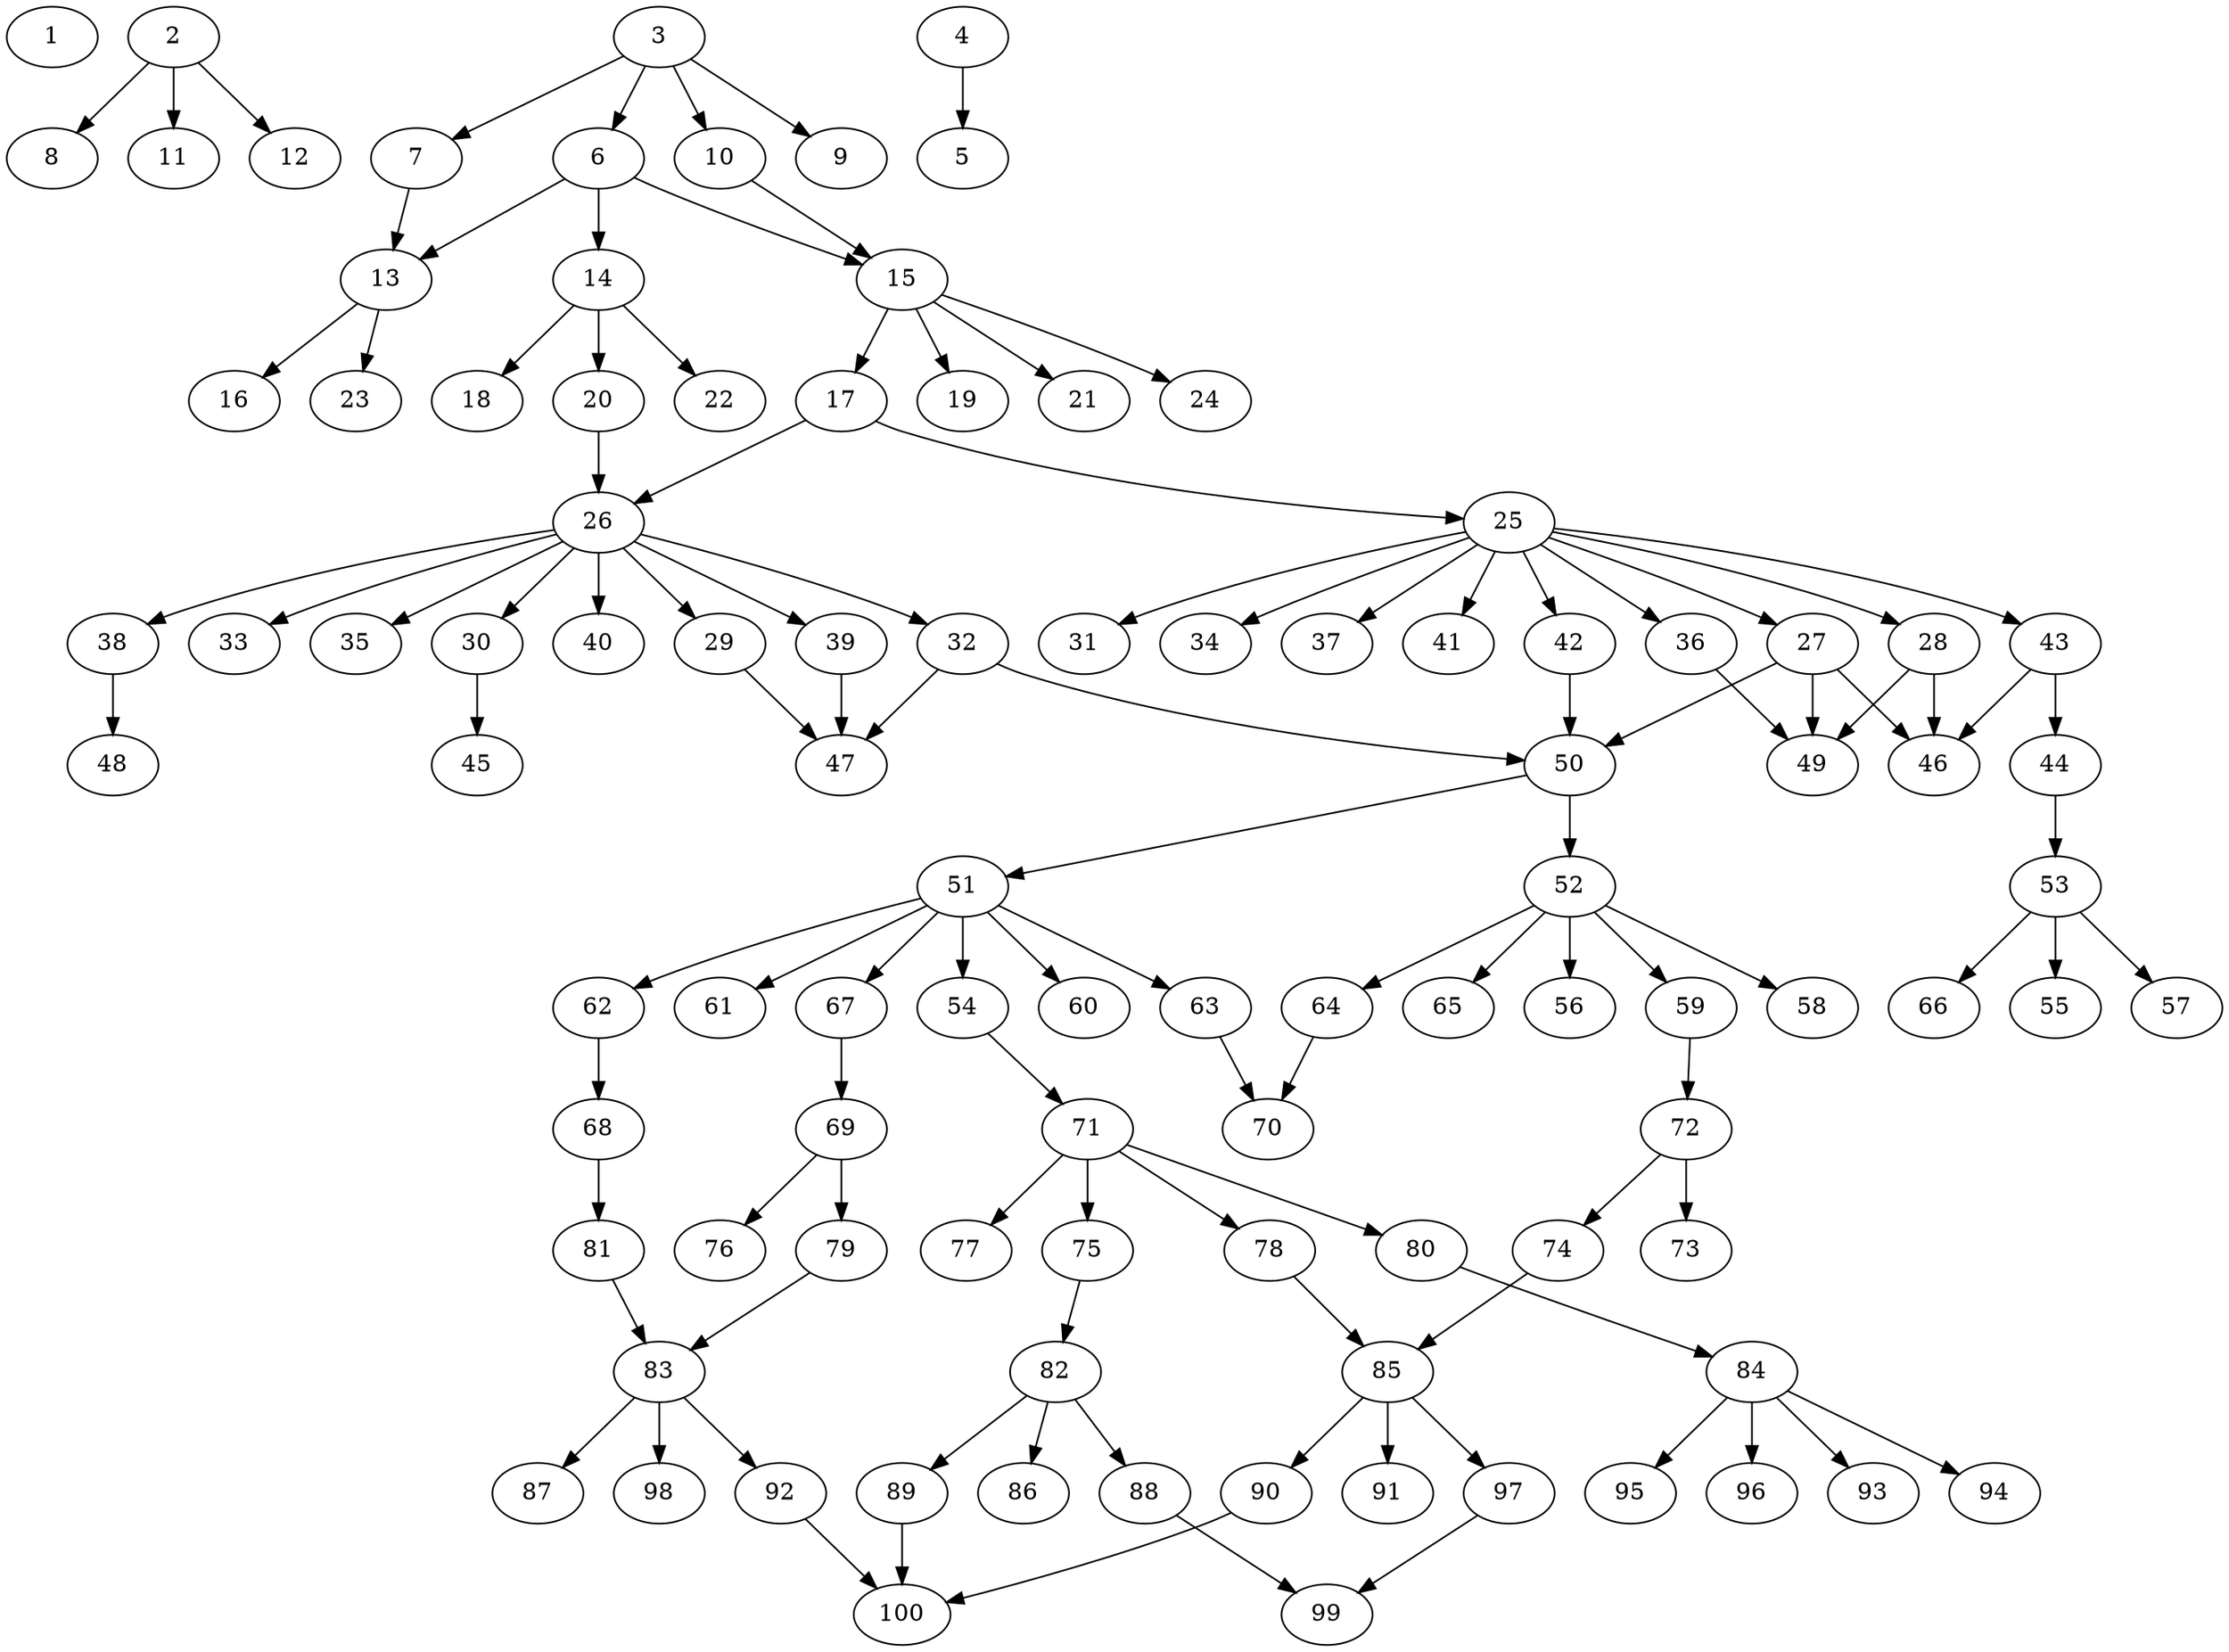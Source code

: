 // DAG automatically generated by daggen at Fri Aug  4 16:35:14 2017
// ./daggen --dot -n 100 --fat 0.5 --regular 0.2 --density 0.2 --jump 1 
digraph G {
  1 [size="231928", alpha="0.00"]
  2 [size="63934", alpha="0.08"]
  2 -> 8 [size ="75"]
  2 -> 11 [size ="75"]
  2 -> 12 [size ="75"]
  3 [size="21267", alpha="0.12"]
  3 -> 6 [size ="411"]
  3 -> 7 [size ="411"]
  3 -> 9 [size ="411"]
  3 -> 10 [size ="411"]
  4 [size="101765", alpha="0.15"]
  4 -> 5 [size ="411"]
  5 [size="1393830", alpha="0.17"]
  6 [size="21439", alpha="0.13"]
  6 -> 13 [size ="839"]
  6 -> 14 [size ="839"]
  6 -> 15 [size ="839"]
  7 [size="25051", alpha="0.15"]
  7 -> 13 [size ="34"]
  8 [size="8713", alpha="0.00"]
  9 [size="104067", alpha="0.08"]
  10 [size="3845", alpha="0.02"]
  10 -> 15 [size ="75"]
  11 [size="642718", alpha="0.08"]
  12 [size="11771", alpha="0.17"]
  13 [size="231928", alpha="0.19"]
  13 -> 16 [size ="302"]
  13 -> 23 [size ="302"]
  14 [size="623957", alpha="0.12"]
  14 -> 18 [size ="537"]
  14 -> 20 [size ="537"]
  14 -> 22 [size ="537"]
  15 [size="34598", alpha="0.11"]
  15 -> 17 [size ="75"]
  15 -> 19 [size ="75"]
  15 -> 21 [size ="75"]
  15 -> 24 [size ="75"]
  16 [size="134218", alpha="0.01"]
  17 [size="4080", alpha="0.19"]
  17 -> 25 [size ="134"]
  17 -> 26 [size ="134"]
  18 [size="165312", alpha="0.17"]
  19 [size="231928", alpha="0.04"]
  20 [size="15686", alpha="0.06"]
  20 -> 26 [size ="302"]
  21 [size="1258", alpha="0.05"]
  22 [size="23860", alpha="0.17"]
  23 [size="1128614", alpha="0.11"]
  24 [size="40666", alpha="0.10"]
  25 [size="21902", alpha="0.15"]
  25 -> 27 [size ="537"]
  25 -> 28 [size ="537"]
  25 -> 31 [size ="537"]
  25 -> 34 [size ="537"]
  25 -> 36 [size ="537"]
  25 -> 37 [size ="537"]
  25 -> 41 [size ="537"]
  25 -> 42 [size ="537"]
  25 -> 43 [size ="537"]
  26 [size="33658", alpha="0.06"]
  26 -> 29 [size ="839"]
  26 -> 30 [size ="839"]
  26 -> 32 [size ="839"]
  26 -> 33 [size ="839"]
  26 -> 35 [size ="839"]
  26 -> 38 [size ="839"]
  26 -> 39 [size ="839"]
  26 -> 40 [size ="839"]
  27 [size="782758", alpha="0.16"]
  27 -> 46 [size ="679"]
  27 -> 49 [size ="679"]
  27 -> 50 [size ="679"]
  28 [size="6979", alpha="0.07"]
  28 -> 46 [size ="537"]
  28 -> 49 [size ="537"]
  29 [size="549756", alpha="0.15"]
  29 -> 47 [size ="537"]
  30 [size="782758", alpha="0.05"]
  30 -> 45 [size ="679"]
  31 [size="505507", alpha="0.12"]
  32 [size="8590", alpha="0.03"]
  32 -> 47 [size ="34"]
  32 -> 50 [size ="34"]
  33 [size="68719", alpha="0.13"]
  34 [size="30899", alpha="0.15"]
  35 [size="782758", alpha="0.07"]
  36 [size="158366", alpha="0.07"]
  36 -> 49 [size ="537"]
  37 [size="91394", alpha="0.20"]
  38 [size="68719", alpha="0.10"]
  38 -> 48 [size ="134"]
  39 [size="111267", alpha="0.00"]
  39 -> 47 [size ="302"]
  40 [size="1073742", alpha="0.16"]
  41 [size="1751", alpha="0.17"]
  42 [size="1073742", alpha="0.13"]
  42 -> 50 [size ="839"]
  43 [size="772", alpha="0.16"]
  43 -> 44 [size ="34"]
  43 -> 46 [size ="34"]
  44 [size="12671", alpha="0.14"]
  44 -> 53 [size ="302"]
  45 [size="6864", alpha="0.05"]
  46 [size="94152", alpha="0.04"]
  47 [size="65483", alpha="0.09"]
  48 [size="549756", alpha="0.12"]
  49 [size="510222", alpha="0.20"]
  50 [size="8590", alpha="0.03"]
  50 -> 51 [size ="34"]
  50 -> 52 [size ="34"]
  51 [size="20877", alpha="0.09"]
  51 -> 54 [size ="537"]
  51 -> 60 [size ="537"]
  51 -> 61 [size ="537"]
  51 -> 62 [size ="537"]
  51 -> 63 [size ="537"]
  51 -> 67 [size ="537"]
  52 [size="29654", alpha="0.00"]
  52 -> 56 [size ="839"]
  52 -> 58 [size ="839"]
  52 -> 59 [size ="839"]
  52 -> 64 [size ="839"]
  52 -> 65 [size ="839"]
  53 [size="1270119", alpha="0.06"]
  53 -> 55 [size ="839"]
  53 -> 57 [size ="839"]
  53 -> 66 [size ="839"]
  54 [size="10705", alpha="0.11"]
  54 -> 71 [size ="411"]
  55 [size="13550", alpha="0.18"]
  56 [size="782758", alpha="0.12"]
  57 [size="8590", alpha="0.19"]
  58 [size="1306950", alpha="0.20"]
  59 [size="68719", alpha="0.19"]
  59 -> 72 [size ="134"]
  60 [size="20603", alpha="0.04"]
  61 [size="368293", alpha="0.10"]
  62 [size="23671", alpha="0.15"]
  62 -> 68 [size ="411"]
  63 [size="68719", alpha="0.08"]
  63 -> 70 [size ="134"]
  64 [size="12551", alpha="0.17"]
  64 -> 70 [size ="210"]
  65 [size="3173", alpha="0.19"]
  66 [size="368293", alpha="0.17"]
  67 [size="1715", alpha="0.15"]
  67 -> 69 [size ="34"]
  68 [size="42521", alpha="0.19"]
  68 -> 81 [size ="34"]
  69 [size="134218", alpha="0.04"]
  69 -> 76 [size ="210"]
  69 -> 79 [size ="210"]
  70 [size="189414", alpha="0.15"]
  71 [size="373657", alpha="0.14"]
  71 -> 75 [size ="302"]
  71 -> 77 [size ="302"]
  71 -> 78 [size ="302"]
  71 -> 80 [size ="302"]
  72 [size="231928", alpha="0.06"]
  72 -> 73 [size ="302"]
  72 -> 74 [size ="302"]
  73 [size="1073742", alpha="0.12"]
  74 [size="28991", alpha="0.04"]
  74 -> 85 [size ="75"]
  75 [size="231928", alpha="0.18"]
  75 -> 82 [size ="302"]
  76 [size="1699", alpha="0.08"]
  77 [size="18259", alpha="0.12"]
  78 [size="231928", alpha="0.20"]
  78 -> 85 [size ="302"]
  79 [size="6955", alpha="0.03"]
  79 -> 83 [size ="134"]
  80 [size="496", alpha="0.19"]
  80 -> 84 [size ="34"]
  81 [size="782758", alpha="0.13"]
  81 -> 83 [size ="679"]
  82 [size="231928", alpha="0.01"]
  82 -> 86 [size ="302"]
  82 -> 88 [size ="302"]
  82 -> 89 [size ="302"]
  83 [size="12031", alpha="0.01"]
  83 -> 87 [size ="210"]
  83 -> 92 [size ="210"]
  83 -> 98 [size ="210"]
  84 [size="269765", alpha="0.18"]
  84 -> 93 [size ="411"]
  84 -> 94 [size ="411"]
  84 -> 95 [size ="411"]
  84 -> 96 [size ="411"]
  85 [size="4673", alpha="0.06"]
  85 -> 90 [size ="210"]
  85 -> 91 [size ="210"]
  85 -> 97 [size ="210"]
  86 [size="184157", alpha="0.08"]
  87 [size="549756", alpha="0.01"]
  88 [size="13027", alpha="0.18"]
  88 -> 99 [size ="302"]
  89 [size="1285912", alpha="0.17"]
  89 -> 100 [size ="839"]
  90 [size="18470", alpha="0.16"]
  90 -> 100 [size ="34"]
  91 [size="350191", alpha="0.14"]
  92 [size="68719", alpha="0.15"]
  92 -> 100 [size ="134"]
  93 [size="368293", alpha="0.03"]
  94 [size="23621", alpha="0.11"]
  95 [size="68719", alpha="0.14"]
  96 [size="176709", alpha="0.02"]
  97 [size="368293", alpha="0.15"]
  97 -> 99 [size ="411"]
  98 [size="82486", alpha="0.16"]
  99 [size="85870", alpha="0.17"]
  100 [size="782758", alpha="0.12"]
}
